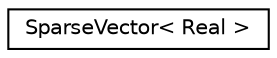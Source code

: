 digraph "Graphical Class Hierarchy"
{
  edge [fontname="Helvetica",fontsize="10",labelfontname="Helvetica",labelfontsize="10"];
  node [fontname="Helvetica",fontsize="10",shape=record];
  rankdir="LR";
  Node0 [label="SparseVector\< Real \>",height=0.2,width=0.4,color="black", fillcolor="white", style="filled",URL="$classkaldi_1_1SparseVector.html"];
}
